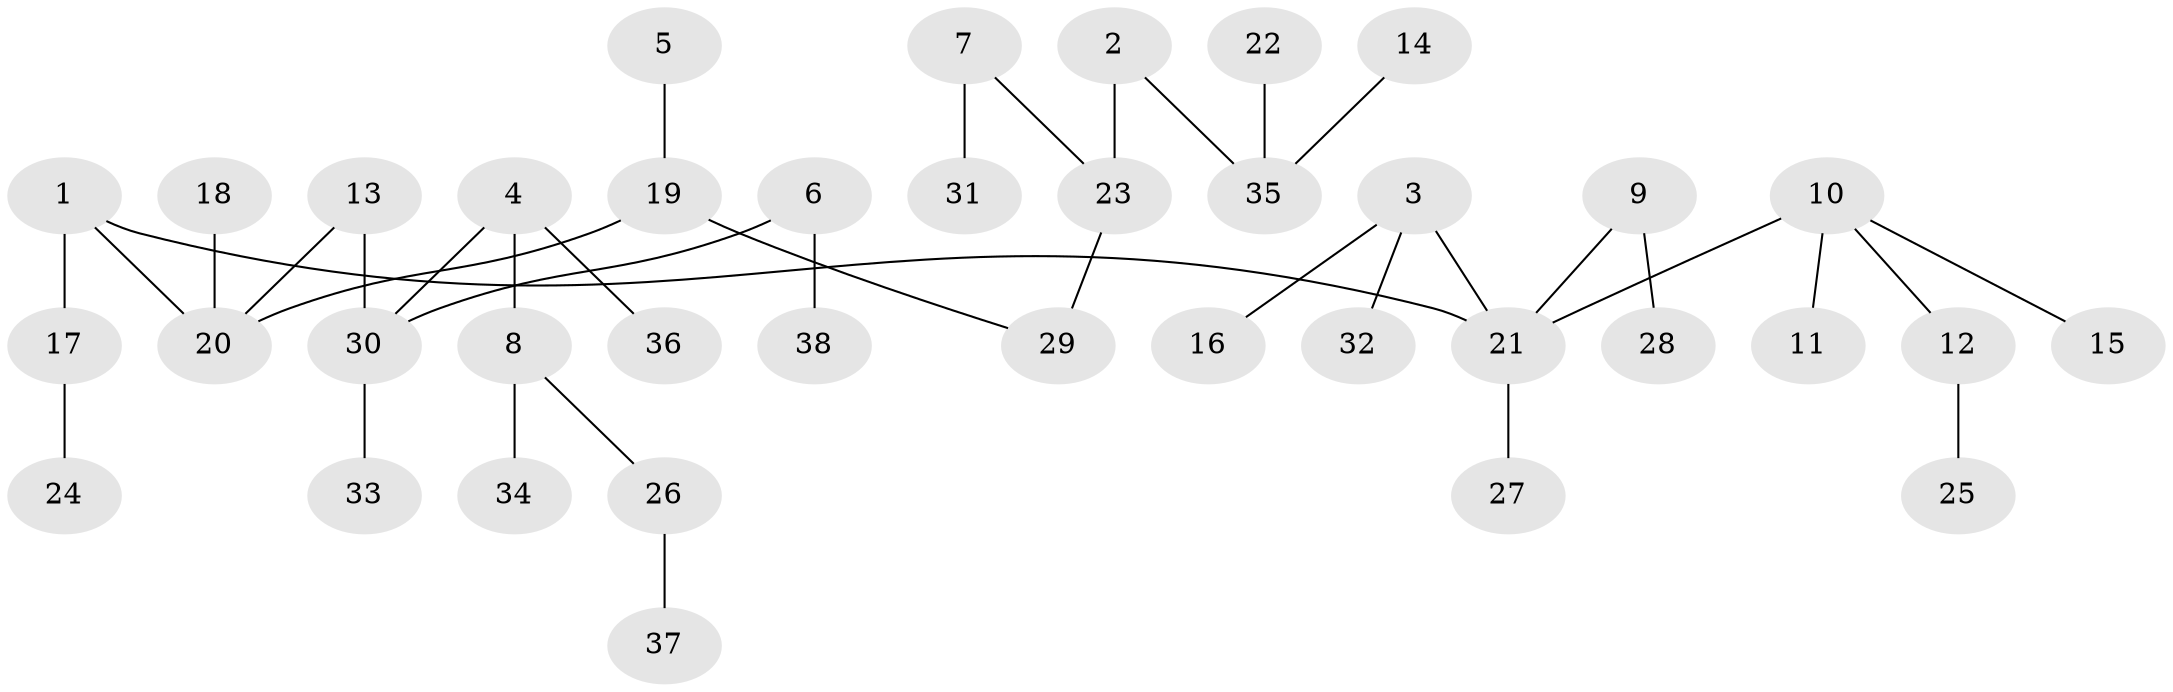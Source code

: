 // original degree distribution, {4: 0.06578947368421052, 5: 0.02631578947368421, 3: 0.09210526315789473, 7: 0.013157894736842105, 6: 0.013157894736842105, 2: 0.34210526315789475, 1: 0.4473684210526316}
// Generated by graph-tools (version 1.1) at 2025/02/03/09/25 03:02:22]
// undirected, 38 vertices, 37 edges
graph export_dot {
graph [start="1"]
  node [color=gray90,style=filled];
  1;
  2;
  3;
  4;
  5;
  6;
  7;
  8;
  9;
  10;
  11;
  12;
  13;
  14;
  15;
  16;
  17;
  18;
  19;
  20;
  21;
  22;
  23;
  24;
  25;
  26;
  27;
  28;
  29;
  30;
  31;
  32;
  33;
  34;
  35;
  36;
  37;
  38;
  1 -- 17 [weight=1.0];
  1 -- 20 [weight=1.0];
  1 -- 21 [weight=1.0];
  2 -- 23 [weight=1.0];
  2 -- 35 [weight=1.0];
  3 -- 16 [weight=1.0];
  3 -- 21 [weight=1.0];
  3 -- 32 [weight=1.0];
  4 -- 8 [weight=1.0];
  4 -- 30 [weight=1.0];
  4 -- 36 [weight=1.0];
  5 -- 19 [weight=1.0];
  6 -- 30 [weight=1.0];
  6 -- 38 [weight=1.0];
  7 -- 23 [weight=1.0];
  7 -- 31 [weight=1.0];
  8 -- 26 [weight=1.0];
  8 -- 34 [weight=1.0];
  9 -- 21 [weight=1.0];
  9 -- 28 [weight=1.0];
  10 -- 11 [weight=1.0];
  10 -- 12 [weight=1.0];
  10 -- 15 [weight=1.0];
  10 -- 21 [weight=1.0];
  12 -- 25 [weight=1.0];
  13 -- 20 [weight=1.0];
  13 -- 30 [weight=1.0];
  14 -- 35 [weight=1.0];
  17 -- 24 [weight=1.0];
  18 -- 20 [weight=1.0];
  19 -- 20 [weight=1.0];
  19 -- 29 [weight=1.0];
  21 -- 27 [weight=1.0];
  22 -- 35 [weight=1.0];
  23 -- 29 [weight=1.0];
  26 -- 37 [weight=1.0];
  30 -- 33 [weight=1.0];
}
